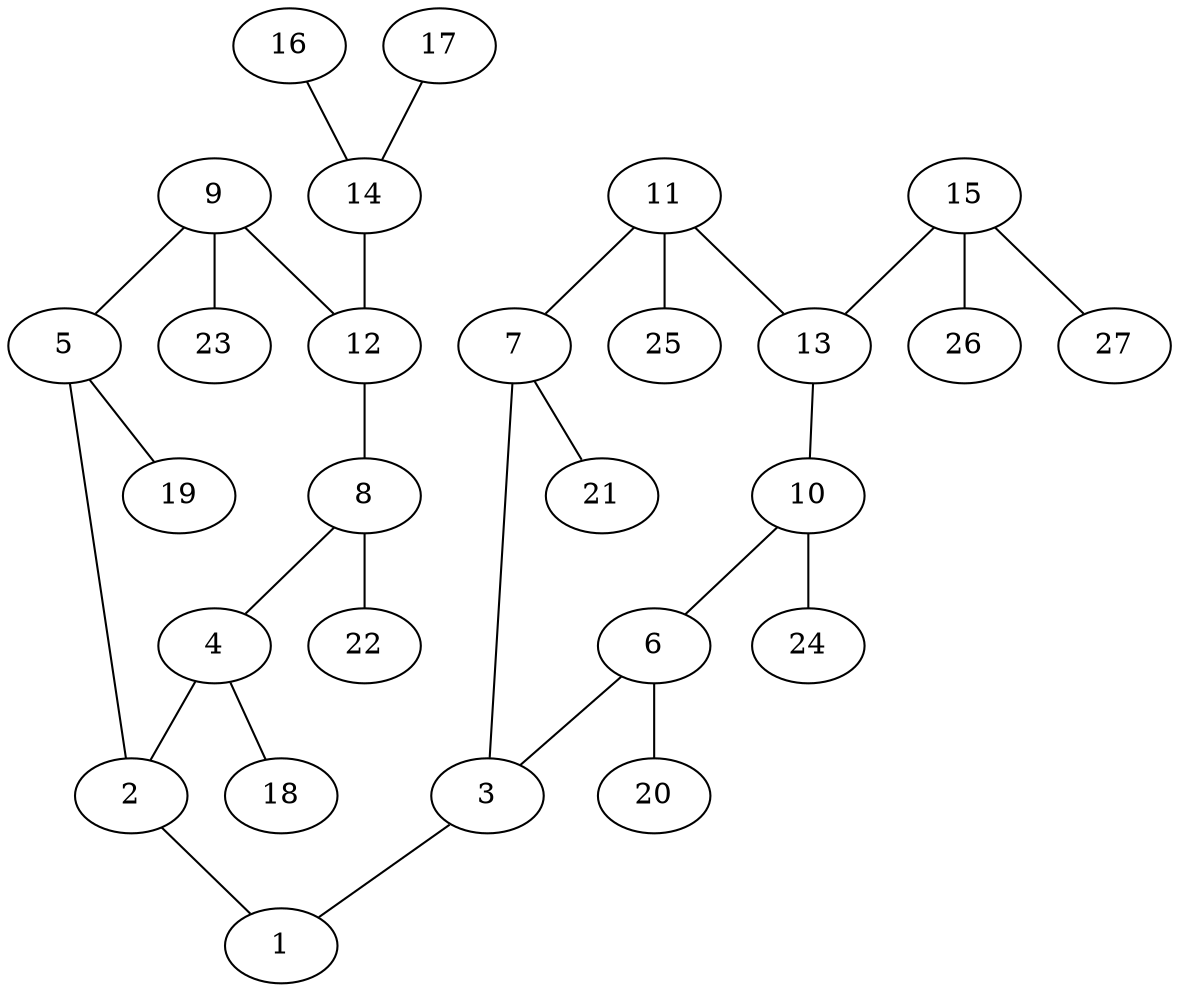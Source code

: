 graph molecule_80 {
	1	 [chem=O];
	2	 [chem=C];
	2 -- 1	 [valence=1];
	3	 [chem=C];
	3 -- 1	 [valence=1];
	4	 [chem=C];
	4 -- 2	 [valence=2];
	18	 [chem=H];
	4 -- 18	 [valence=1];
	5	 [chem=C];
	5 -- 2	 [valence=1];
	19	 [chem=H];
	5 -- 19	 [valence=1];
	6	 [chem=C];
	6 -- 3	 [valence=2];
	20	 [chem=H];
	6 -- 20	 [valence=1];
	7	 [chem=C];
	7 -- 3	 [valence=1];
	21	 [chem=H];
	7 -- 21	 [valence=1];
	8	 [chem=C];
	8 -- 4	 [valence=1];
	22	 [chem=H];
	8 -- 22	 [valence=1];
	9	 [chem=C];
	9 -- 5	 [valence=2];
	12	 [chem=C];
	9 -- 12	 [valence=1];
	23	 [chem=H];
	9 -- 23	 [valence=1];
	10	 [chem=C];
	10 -- 6	 [valence=1];
	24	 [chem=H];
	10 -- 24	 [valence=1];
	11	 [chem=C];
	11 -- 7	 [valence=2];
	13	 [chem=C];
	11 -- 13	 [valence=1];
	25	 [chem=H];
	11 -- 25	 [valence=1];
	12 -- 8	 [valence=2];
	13 -- 10	 [valence=2];
	14	 [chem=N];
	14 -- 12	 [valence=1];
	15	 [chem=N];
	15 -- 13	 [valence=1];
	26	 [chem=H];
	15 -- 26	 [valence=1];
	27	 [chem=H];
	15 -- 27	 [valence=1];
	16	 [chem=O];
	16 -- 14	 [valence=2];
	17	 [chem=O];
	17 -- 14	 [valence=1];
}
